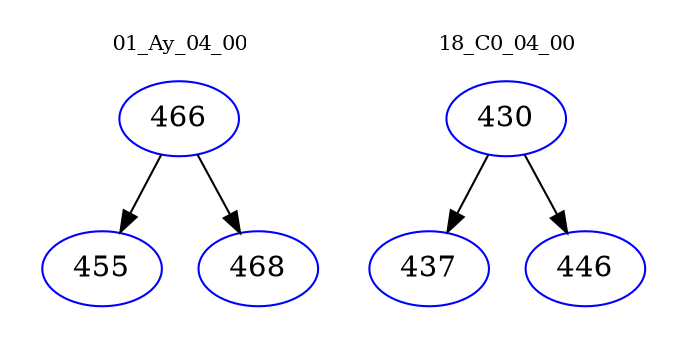 digraph{
subgraph cluster_0 {
color = white
label = "01_Ay_04_00";
fontsize=10;
T0_466 [label="466", color="blue"]
T0_466 -> T0_455 [color="black"]
T0_455 [label="455", color="blue"]
T0_466 -> T0_468 [color="black"]
T0_468 [label="468", color="blue"]
}
subgraph cluster_1 {
color = white
label = "18_C0_04_00";
fontsize=10;
T1_430 [label="430", color="blue"]
T1_430 -> T1_437 [color="black"]
T1_437 [label="437", color="blue"]
T1_430 -> T1_446 [color="black"]
T1_446 [label="446", color="blue"]
}
}
